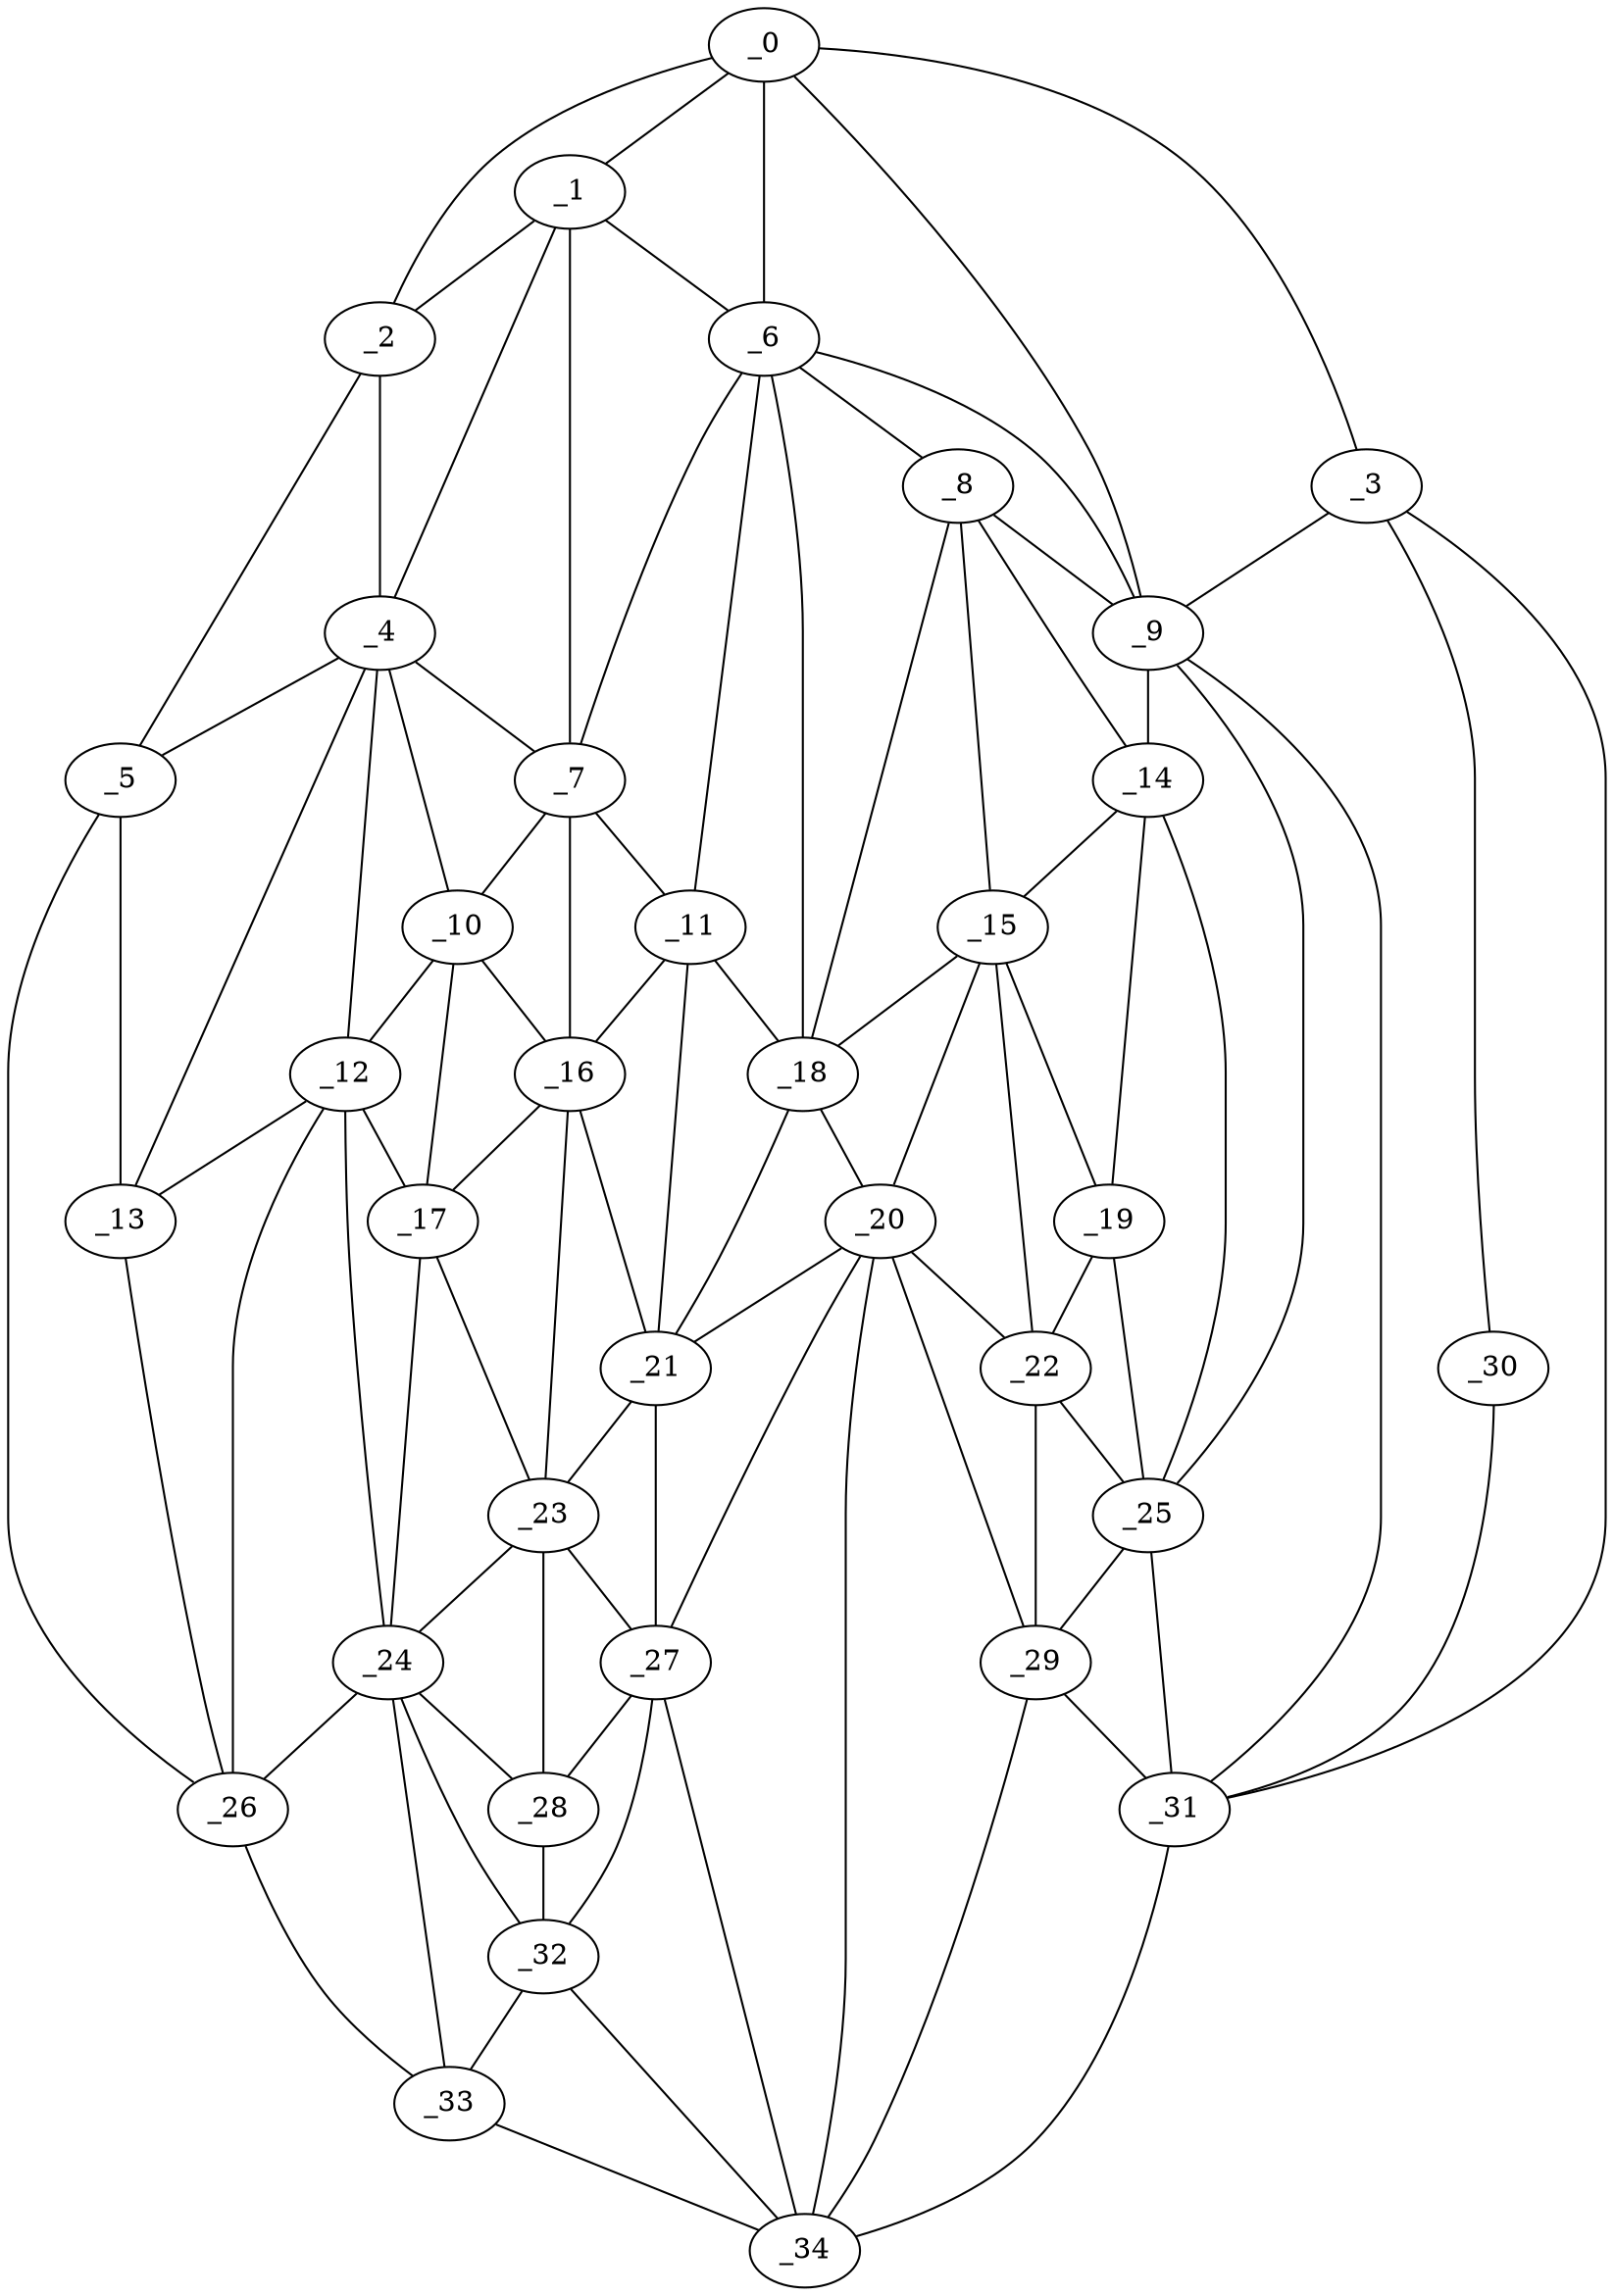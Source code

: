 graph "obj90__330.gxl" {
	_0	 [x=35,
		y=44];
	_1	 [x=38,
		y=115];
	_0 -- _1	 [valence=2];
	_2	 [x=38,
		y=123];
	_0 -- _2	 [valence=1];
	_3	 [x=43,
		y=14];
	_0 -- _3	 [valence=1];
	_6	 [x=56,
		y=66];
	_0 -- _6	 [valence=1];
	_9	 [x=63,
		y=55];
	_0 -- _9	 [valence=2];
	_1 -- _2	 [valence=2];
	_4	 [x=46,
		y=120];
	_1 -- _4	 [valence=2];
	_1 -- _6	 [valence=1];
	_7	 [x=57,
		y=98];
	_1 -- _7	 [valence=2];
	_2 -- _4	 [valence=1];
	_5	 [x=46,
		y=125];
	_2 -- _5	 [valence=1];
	_3 -- _9	 [valence=2];
	_30	 [x=94,
		y=5];
	_3 -- _30	 [valence=1];
	_31	 [x=96,
		y=38];
	_3 -- _31	 [valence=1];
	_4 -- _5	 [valence=2];
	_4 -- _7	 [valence=1];
	_10	 [x=63,
		y=106];
	_4 -- _10	 [valence=2];
	_12	 [x=67,
		y=117];
	_4 -- _12	 [valence=1];
	_13	 [x=67,
		y=121];
	_4 -- _13	 [valence=2];
	_5 -- _13	 [valence=1];
	_26	 [x=82,
		y=119];
	_5 -- _26	 [valence=1];
	_6 -- _7	 [valence=2];
	_8	 [x=62,
		y=64];
	_6 -- _8	 [valence=1];
	_6 -- _9	 [valence=2];
	_11	 [x=65,
		y=86];
	_6 -- _11	 [valence=2];
	_18	 [x=73,
		y=77];
	_6 -- _18	 [valence=2];
	_7 -- _10	 [valence=1];
	_7 -- _11	 [valence=1];
	_16	 [x=69,
		y=93];
	_7 -- _16	 [valence=1];
	_8 -- _9	 [valence=1];
	_14	 [x=68,
		y=57];
	_8 -- _14	 [valence=2];
	_15	 [x=69,
		y=64];
	_8 -- _15	 [valence=1];
	_8 -- _18	 [valence=2];
	_9 -- _14	 [valence=1];
	_25	 [x=82,
		y=56];
	_9 -- _25	 [valence=1];
	_9 -- _31	 [valence=2];
	_10 -- _12	 [valence=2];
	_10 -- _16	 [valence=2];
	_17	 [x=70,
		y=104];
	_10 -- _17	 [valence=2];
	_11 -- _16	 [valence=2];
	_11 -- _18	 [valence=2];
	_21	 [x=80,
		y=84];
	_11 -- _21	 [valence=2];
	_12 -- _13	 [valence=1];
	_12 -- _17	 [valence=2];
	_24	 [x=81,
		y=114];
	_12 -- _24	 [valence=2];
	_12 -- _26	 [valence=2];
	_13 -- _26	 [valence=2];
	_14 -- _15	 [valence=2];
	_19	 [x=75,
		y=59];
	_14 -- _19	 [valence=2];
	_14 -- _25	 [valence=2];
	_15 -- _18	 [valence=2];
	_15 -- _19	 [valence=1];
	_20	 [x=79,
		y=74];
	_15 -- _20	 [valence=2];
	_22	 [x=81,
		y=61];
	_15 -- _22	 [valence=2];
	_16 -- _17	 [valence=1];
	_16 -- _21	 [valence=2];
	_23	 [x=81,
		y=102];
	_16 -- _23	 [valence=2];
	_17 -- _23	 [valence=2];
	_17 -- _24	 [valence=2];
	_18 -- _20	 [valence=2];
	_18 -- _21	 [valence=2];
	_19 -- _22	 [valence=2];
	_19 -- _25	 [valence=1];
	_20 -- _21	 [valence=2];
	_20 -- _22	 [valence=1];
	_27	 [x=85,
		y=86];
	_20 -- _27	 [valence=2];
	_29	 [x=89,
		y=59];
	_20 -- _29	 [valence=1];
	_34	 [x=97,
		y=63];
	_20 -- _34	 [valence=1];
	_21 -- _23	 [valence=2];
	_21 -- _27	 [valence=2];
	_22 -- _25	 [valence=2];
	_22 -- _29	 [valence=2];
	_23 -- _24	 [valence=2];
	_23 -- _27	 [valence=2];
	_28	 [x=87,
		y=100];
	_23 -- _28	 [valence=2];
	_24 -- _26	 [valence=2];
	_24 -- _28	 [valence=1];
	_32	 [x=96,
		y=107];
	_24 -- _32	 [valence=2];
	_33	 [x=96,
		y=114];
	_24 -- _33	 [valence=2];
	_25 -- _29	 [valence=2];
	_25 -- _31	 [valence=2];
	_26 -- _33	 [valence=1];
	_27 -- _28	 [valence=1];
	_27 -- _32	 [valence=1];
	_27 -- _34	 [valence=2];
	_28 -- _32	 [valence=2];
	_29 -- _31	 [valence=2];
	_29 -- _34	 [valence=2];
	_30 -- _31	 [valence=1];
	_31 -- _34	 [valence=1];
	_32 -- _33	 [valence=2];
	_32 -- _34	 [valence=2];
	_33 -- _34	 [valence=1];
}
